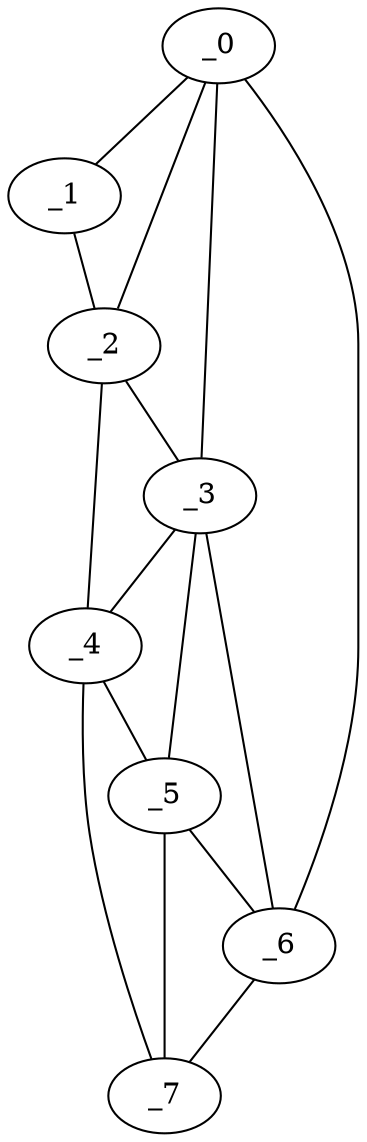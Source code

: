 graph "obj70__315.gxl" {
	_0	 [x=3,
		y=24];
	_1	 [x=3,
		y=42];
	_0 -- _1	 [valence=1];
	_2	 [x=11,
		y=50];
	_0 -- _2	 [valence=1];
	_3	 [x=69,
		y=43];
	_0 -- _3	 [valence=1];
	_6	 [x=126,
		y=19];
	_0 -- _6	 [valence=1];
	_1 -- _2	 [valence=1];
	_2 -- _3	 [valence=2];
	_4	 [x=111,
		y=111];
	_2 -- _4	 [valence=1];
	_3 -- _4	 [valence=2];
	_5	 [x=121,
		y=49];
	_3 -- _5	 [valence=2];
	_3 -- _6	 [valence=2];
	_4 -- _5	 [valence=1];
	_7	 [x=126,
		y=42];
	_4 -- _7	 [valence=1];
	_5 -- _6	 [valence=1];
	_5 -- _7	 [valence=2];
	_6 -- _7	 [valence=1];
}
